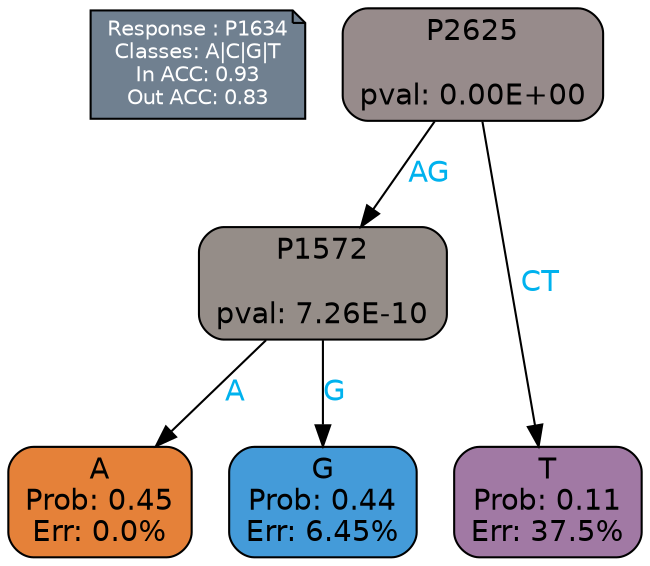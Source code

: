 digraph Tree {
node [shape=box, style="filled, rounded", color="black", fontname=helvetica] ;
graph [ranksep=equally, splines=polylines, bgcolor=transparent, dpi=600] ;
edge [fontname=helvetica] ;
LEGEND [label="Response : P1634
Classes: A|C|G|T
In ACC: 0.93
Out ACC: 0.83
",shape=note,align=left,style=filled,fillcolor="slategray",fontcolor="white",fontsize=10];1 [label="P2625

pval: 0.00E+00", fillcolor="#978b8b"] ;
2 [label="P1572

pval: 7.26E-10", fillcolor="#958d88"] ;
3 [label="A
Prob: 0.45
Err: 0.0%", fillcolor="#e58139"] ;
4 [label="G
Prob: 0.44
Err: 6.45%", fillcolor="#449bd9"] ;
5 [label="T
Prob: 0.11
Err: 37.5%", fillcolor="#a179a4"] ;
1 -> 2 [label="AG",fontcolor=deepskyblue2] ;
1 -> 5 [label="CT",fontcolor=deepskyblue2] ;
2 -> 3 [label="A",fontcolor=deepskyblue2] ;
2 -> 4 [label="G",fontcolor=deepskyblue2] ;
{rank = same; 3;4;5;}{rank = same; LEGEND;1;}}